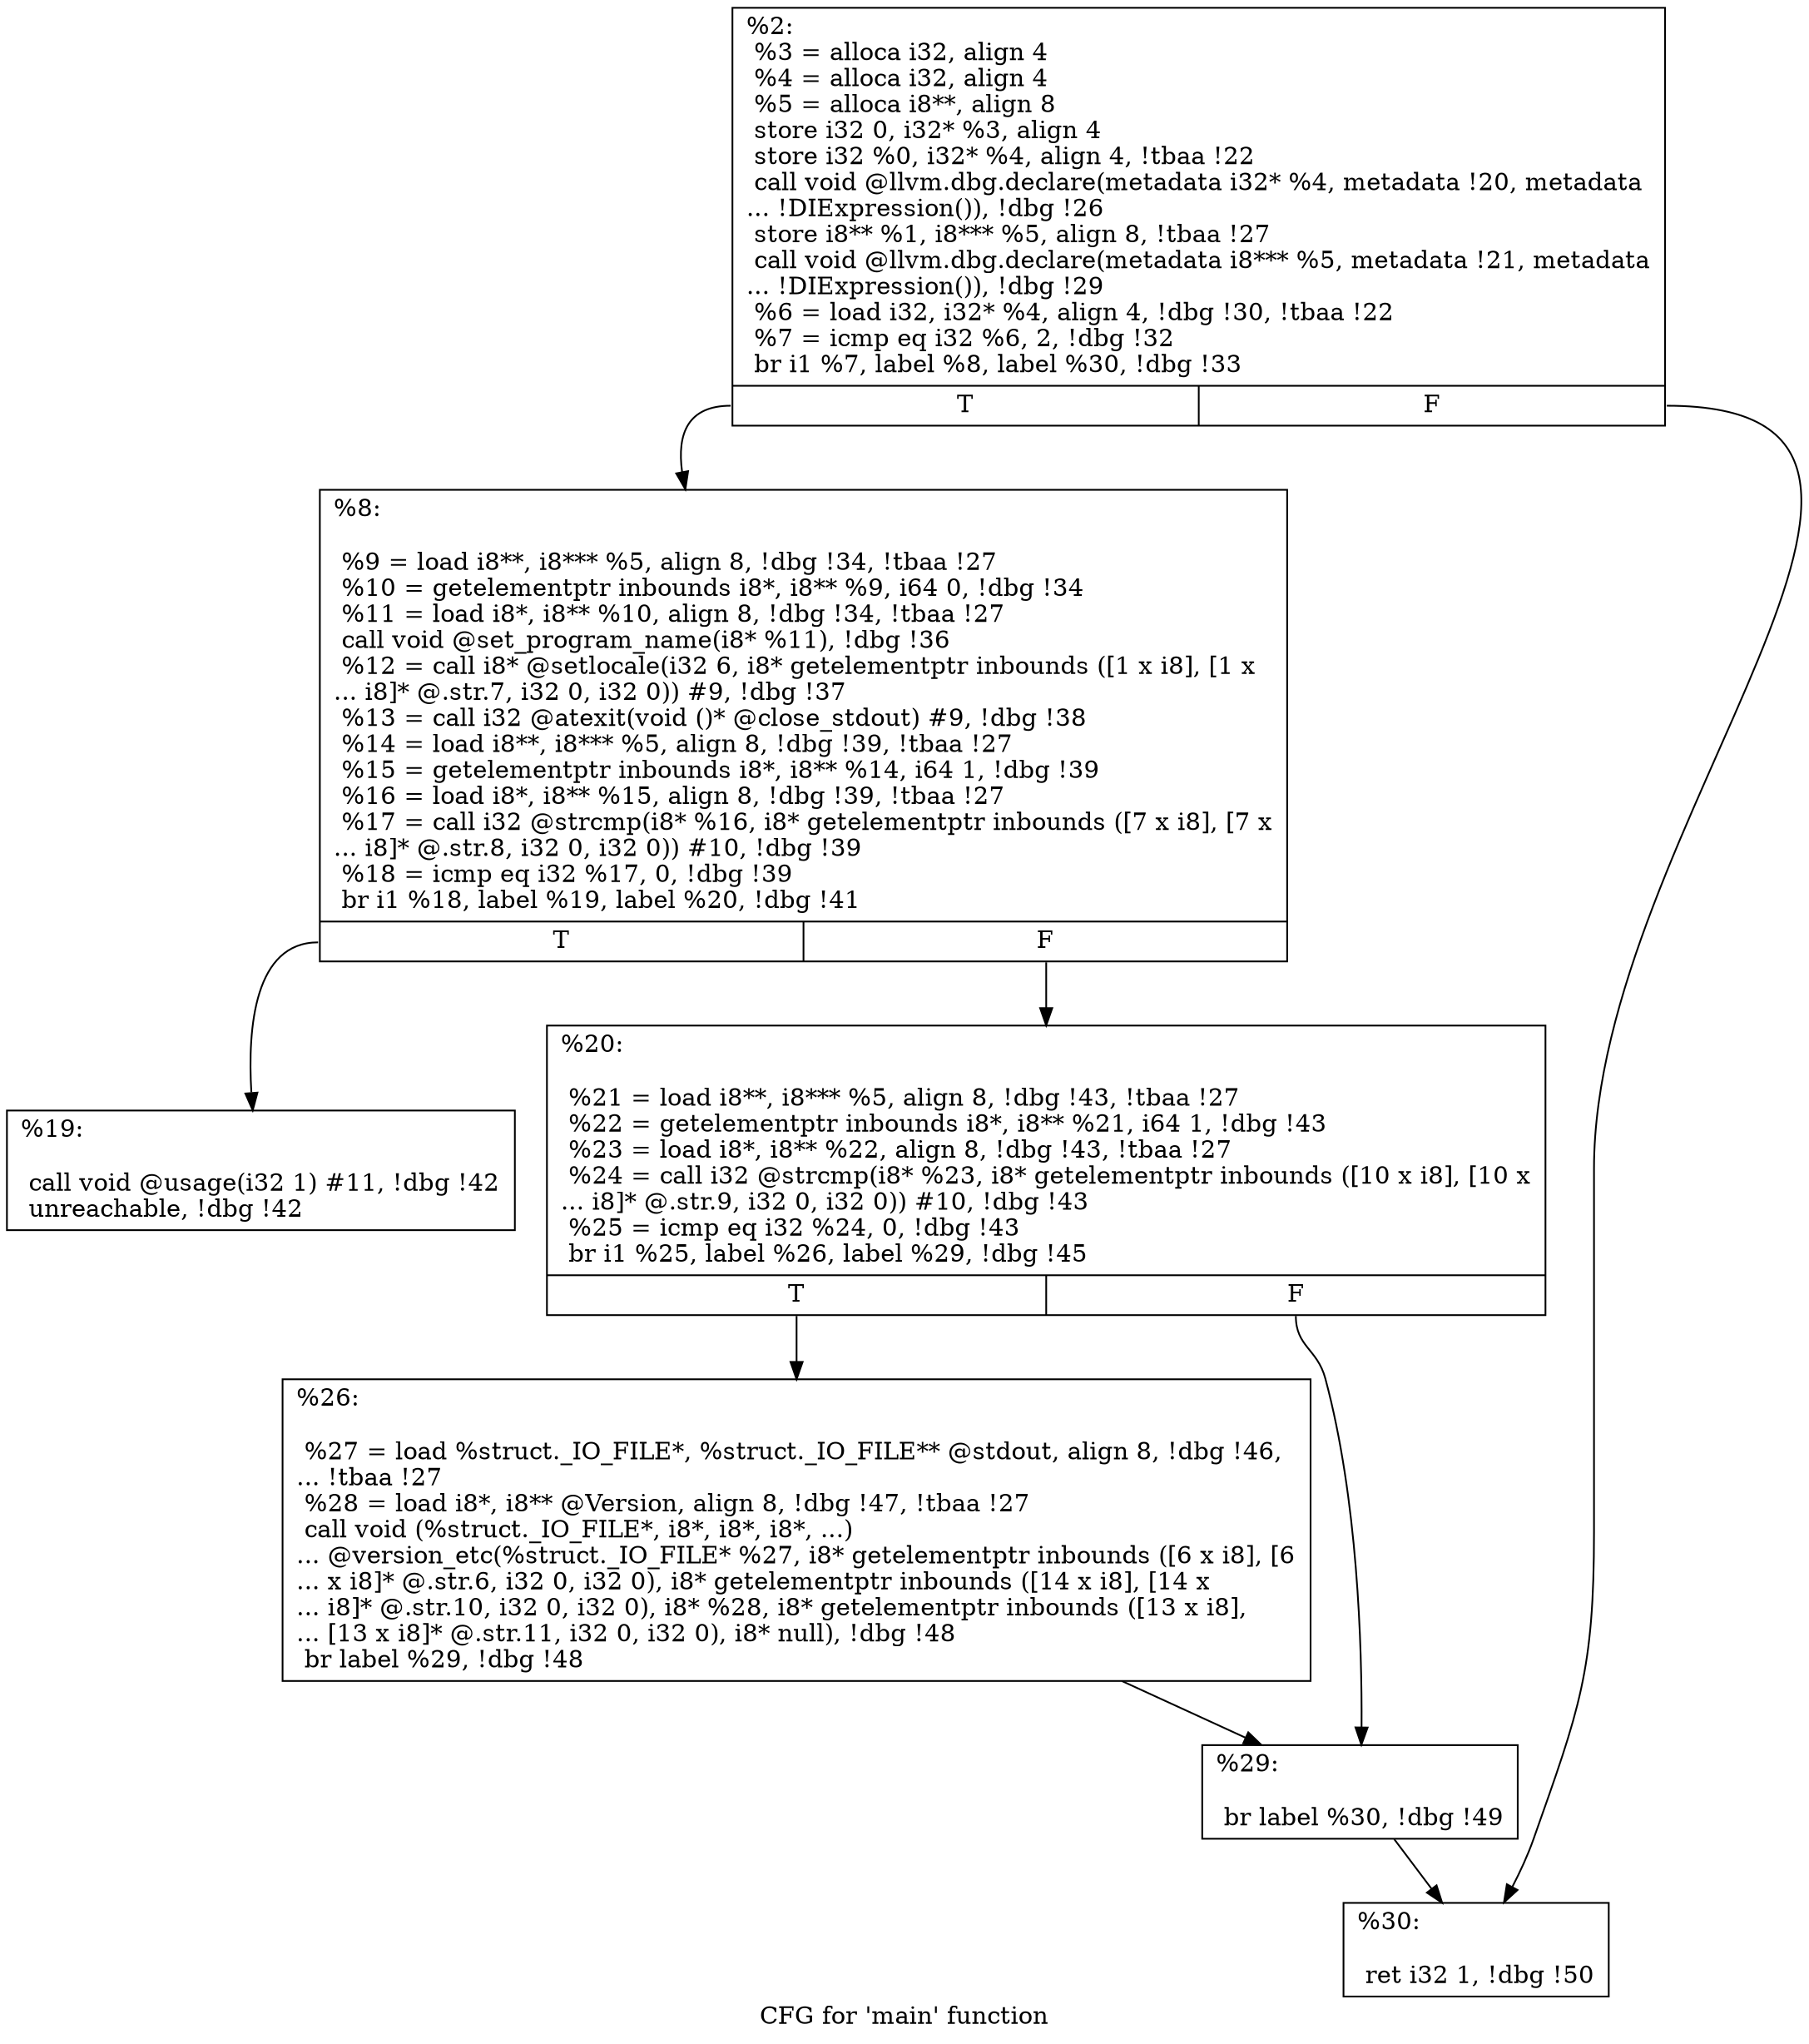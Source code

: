 digraph "CFG for 'main' function" {
	label="CFG for 'main' function";

	Node0x17613f0 [shape=record,label="{%2:\l  %3 = alloca i32, align 4\l  %4 = alloca i32, align 4\l  %5 = alloca i8**, align 8\l  store i32 0, i32* %3, align 4\l  store i32 %0, i32* %4, align 4, !tbaa !22\l  call void @llvm.dbg.declare(metadata i32* %4, metadata !20, metadata\l... !DIExpression()), !dbg !26\l  store i8** %1, i8*** %5, align 8, !tbaa !27\l  call void @llvm.dbg.declare(metadata i8*** %5, metadata !21, metadata\l... !DIExpression()), !dbg !29\l  %6 = load i32, i32* %4, align 4, !dbg !30, !tbaa !22\l  %7 = icmp eq i32 %6, 2, !dbg !32\l  br i1 %7, label %8, label %30, !dbg !33\l|{<s0>T|<s1>F}}"];
	Node0x17613f0:s0 -> Node0x1761480;
	Node0x17613f0:s1 -> Node0x1761610;
	Node0x1761480 [shape=record,label="{%8:\l\l  %9 = load i8**, i8*** %5, align 8, !dbg !34, !tbaa !27\l  %10 = getelementptr inbounds i8*, i8** %9, i64 0, !dbg !34\l  %11 = load i8*, i8** %10, align 8, !dbg !34, !tbaa !27\l  call void @set_program_name(i8* %11), !dbg !36\l  %12 = call i8* @setlocale(i32 6, i8* getelementptr inbounds ([1 x i8], [1 x\l... i8]* @.str.7, i32 0, i32 0)) #9, !dbg !37\l  %13 = call i32 @atexit(void ()* @close_stdout) #9, !dbg !38\l  %14 = load i8**, i8*** %5, align 8, !dbg !39, !tbaa !27\l  %15 = getelementptr inbounds i8*, i8** %14, i64 1, !dbg !39\l  %16 = load i8*, i8** %15, align 8, !dbg !39, !tbaa !27\l  %17 = call i32 @strcmp(i8* %16, i8* getelementptr inbounds ([7 x i8], [7 x\l... i8]* @.str.8, i32 0, i32 0)) #10, !dbg !39\l  %18 = icmp eq i32 %17, 0, !dbg !39\l  br i1 %18, label %19, label %20, !dbg !41\l|{<s0>T|<s1>F}}"];
	Node0x1761480:s0 -> Node0x17614d0;
	Node0x1761480:s1 -> Node0x1761520;
	Node0x17614d0 [shape=record,label="{%19:\l\l  call void @usage(i32 1) #11, !dbg !42\l  unreachable, !dbg !42\l}"];
	Node0x1761520 [shape=record,label="{%20:\l\l  %21 = load i8**, i8*** %5, align 8, !dbg !43, !tbaa !27\l  %22 = getelementptr inbounds i8*, i8** %21, i64 1, !dbg !43\l  %23 = load i8*, i8** %22, align 8, !dbg !43, !tbaa !27\l  %24 = call i32 @strcmp(i8* %23, i8* getelementptr inbounds ([10 x i8], [10 x\l... i8]* @.str.9, i32 0, i32 0)) #10, !dbg !43\l  %25 = icmp eq i32 %24, 0, !dbg !43\l  br i1 %25, label %26, label %29, !dbg !45\l|{<s0>T|<s1>F}}"];
	Node0x1761520:s0 -> Node0x1761570;
	Node0x1761520:s1 -> Node0x17615c0;
	Node0x1761570 [shape=record,label="{%26:\l\l  %27 = load %struct._IO_FILE*, %struct._IO_FILE** @stdout, align 8, !dbg !46,\l... !tbaa !27\l  %28 = load i8*, i8** @Version, align 8, !dbg !47, !tbaa !27\l  call void (%struct._IO_FILE*, i8*, i8*, i8*, ...)\l... @version_etc(%struct._IO_FILE* %27, i8* getelementptr inbounds ([6 x i8], [6\l... x i8]* @.str.6, i32 0, i32 0), i8* getelementptr inbounds ([14 x i8], [14 x\l... i8]* @.str.10, i32 0, i32 0), i8* %28, i8* getelementptr inbounds ([13 x i8],\l... [13 x i8]* @.str.11, i32 0, i32 0), i8* null), !dbg !48\l  br label %29, !dbg !48\l}"];
	Node0x1761570 -> Node0x17615c0;
	Node0x17615c0 [shape=record,label="{%29:\l\l  br label %30, !dbg !49\l}"];
	Node0x17615c0 -> Node0x1761610;
	Node0x1761610 [shape=record,label="{%30:\l\l  ret i32 1, !dbg !50\l}"];
}
